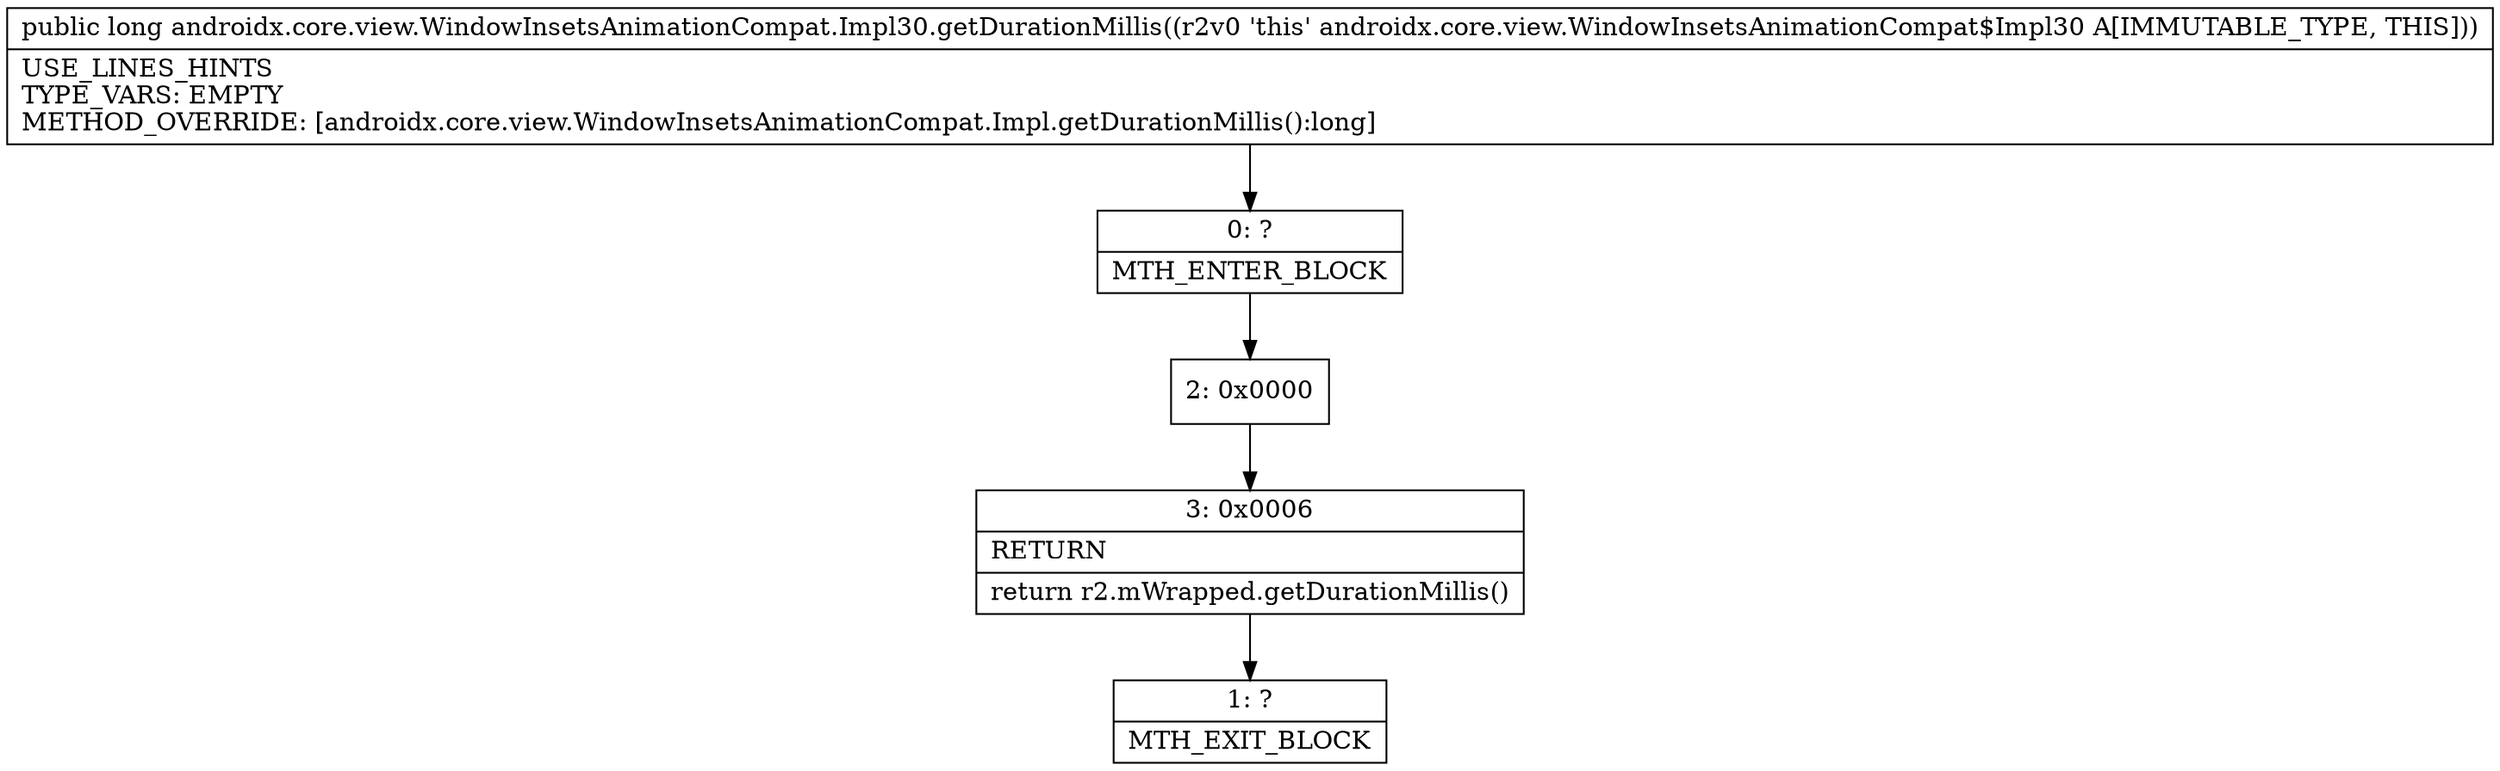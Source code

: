 digraph "CFG forandroidx.core.view.WindowInsetsAnimationCompat.Impl30.getDurationMillis()J" {
Node_0 [shape=record,label="{0\:\ ?|MTH_ENTER_BLOCK\l}"];
Node_2 [shape=record,label="{2\:\ 0x0000}"];
Node_3 [shape=record,label="{3\:\ 0x0006|RETURN\l|return r2.mWrapped.getDurationMillis()\l}"];
Node_1 [shape=record,label="{1\:\ ?|MTH_EXIT_BLOCK\l}"];
MethodNode[shape=record,label="{public long androidx.core.view.WindowInsetsAnimationCompat.Impl30.getDurationMillis((r2v0 'this' androidx.core.view.WindowInsetsAnimationCompat$Impl30 A[IMMUTABLE_TYPE, THIS]))  | USE_LINES_HINTS\lTYPE_VARS: EMPTY\lMETHOD_OVERRIDE: [androidx.core.view.WindowInsetsAnimationCompat.Impl.getDurationMillis():long]\l}"];
MethodNode -> Node_0;Node_0 -> Node_2;
Node_2 -> Node_3;
Node_3 -> Node_1;
}

